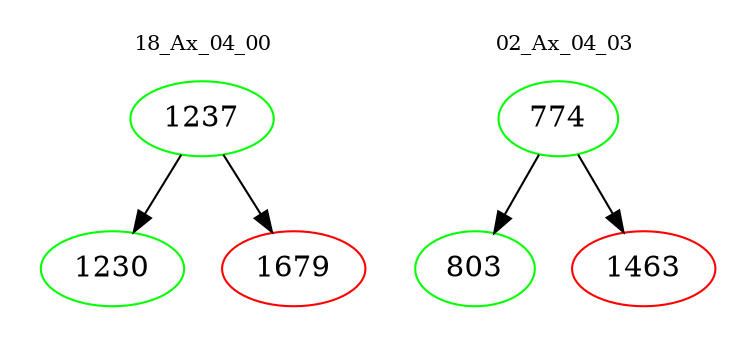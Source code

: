 digraph{
subgraph cluster_0 {
color = white
label = "18_Ax_04_00";
fontsize=10;
T0_1237 [label="1237", color="green"]
T0_1237 -> T0_1230 [color="black"]
T0_1230 [label="1230", color="green"]
T0_1237 -> T0_1679 [color="black"]
T0_1679 [label="1679", color="red"]
}
subgraph cluster_1 {
color = white
label = "02_Ax_04_03";
fontsize=10;
T1_774 [label="774", color="green"]
T1_774 -> T1_803 [color="black"]
T1_803 [label="803", color="green"]
T1_774 -> T1_1463 [color="black"]
T1_1463 [label="1463", color="red"]
}
}
